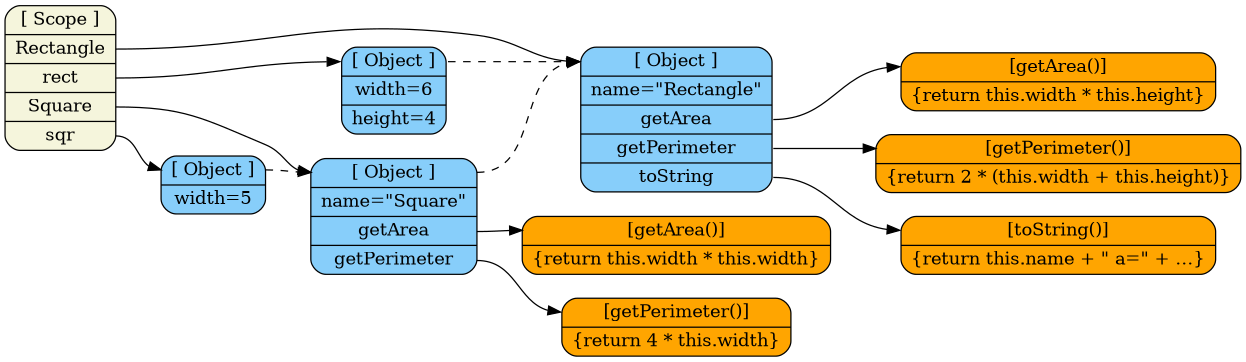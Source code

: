 digraph finite_state_machine {
	size="8.3,5"
	rankdir = "LR"


  /* Execution Contexts */
  node [shape=Mrecord, fillcolor=beige, style=filled];
  top [label="<__proto__>[ Scope ]|<Rectangle>Rectangle|<rect>rect|<Square>Square|<sqr>sqr"];

  /* Normal Objects */
  node [shape = Mrecord, fillcolor=lightskyblue, style=filled];
  ob_Rectangle [label = "<__proto__>[ Object ]|<name>name=\"Rectangle\"|<getArea>getArea|<getPerimeter>getPerimeter|<toString>toString"];
  ob_Square [label = "<__proto__>[ Object ]|<name>name=\"Square\"|<getArea>getArea|<getPerimeter>getPerimeter"];
  ob_rect [label = "<__proto__>[ Object ]|<width>width=6|<height>height=4"];
  ob_sqr [label = "<__proto__>[ Object ]|<width>width=5"];

  /* Function Objects */
  node [shape = Mrecord, fillcolor=orange, style=filled];
  fn_getArea [label="<__proto__>[getArea()]|\{return this.width * this.height\}"];
  fn_getPerimeter [label="<__proto__>[getPerimeter()]|\{return 2 * (this.width + this.height)\}"];
  fn_toString [label="<__proto__>[toString()]|\{return this.name + \" a=\" + …\}"];
  fn_getArea2 [label="<__proto__>[getArea()]|\{return this.width * this.width\}"];
  fn_getPerimeter2 [label="<__proto__>[getPerimeter()]|\{return 4 * this.width\}"];

  /* References */
  top:Rectangle -> ob_Rectangle:__proto__;
  top:Square -> ob_Square:__proto__;
  top:rect -> ob_rect:__proto__;
  top:sqr -> ob_sqr:__proto__;
  ob_Rectangle:getArea -> fn_getArea:__proto__;
  ob_Rectangle:getPerimeter -> fn_getPerimeter:__proto__;
  ob_Rectangle:toString -> fn_toString:__proto__;
  ob_Square:getArea -> fn_getArea2:__proto__;
  ob_Square:getPerimeter -> fn_getPerimeter2:__proto__;

  /* Inheritance Chains */
  edge [style=dashed]
  ob_rect:__proto__ -> ob_Rectangle:__proto__;
  ob_sqr:__proto__ -> ob_Square:__proto__;
  ob_Square:__proto__ -> ob_Rectangle:__proto__;


}